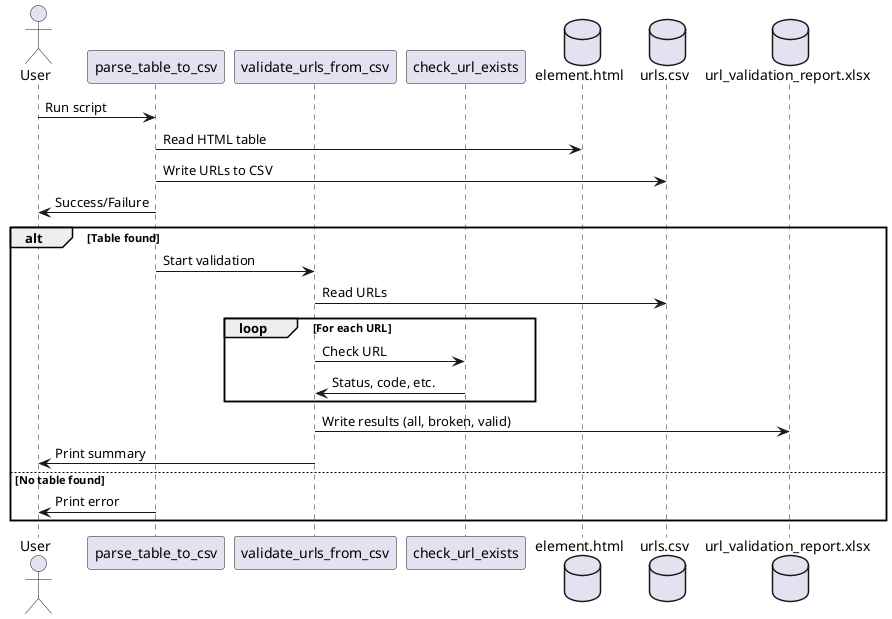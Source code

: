 @startuml
actor User
participant "parse_table_to_csv" as Parser
participant "validate_urls_from_csv" as Validator
participant "check_url_exists" as Checker
database "element.html" as HTML
database "urls.csv" as CSV
database "url_validation_report.xlsx" as Excel

User -> Parser: Run script
Parser -> HTML: Read HTML table
Parser -> CSV: Write URLs to CSV
Parser -> User: Success/Failure

alt Table found
    Parser -> Validator: Start validation
    Validator -> CSV: Read URLs
    loop For each URL
        Validator -> Checker: Check URL
        Checker -> Validator: Status, code, etc.
    end
    Validator -> Excel: Write results (all, broken, valid)
    Validator -> User: Print summary
else No table found
    Parser -> User: Print error
end
@enduml